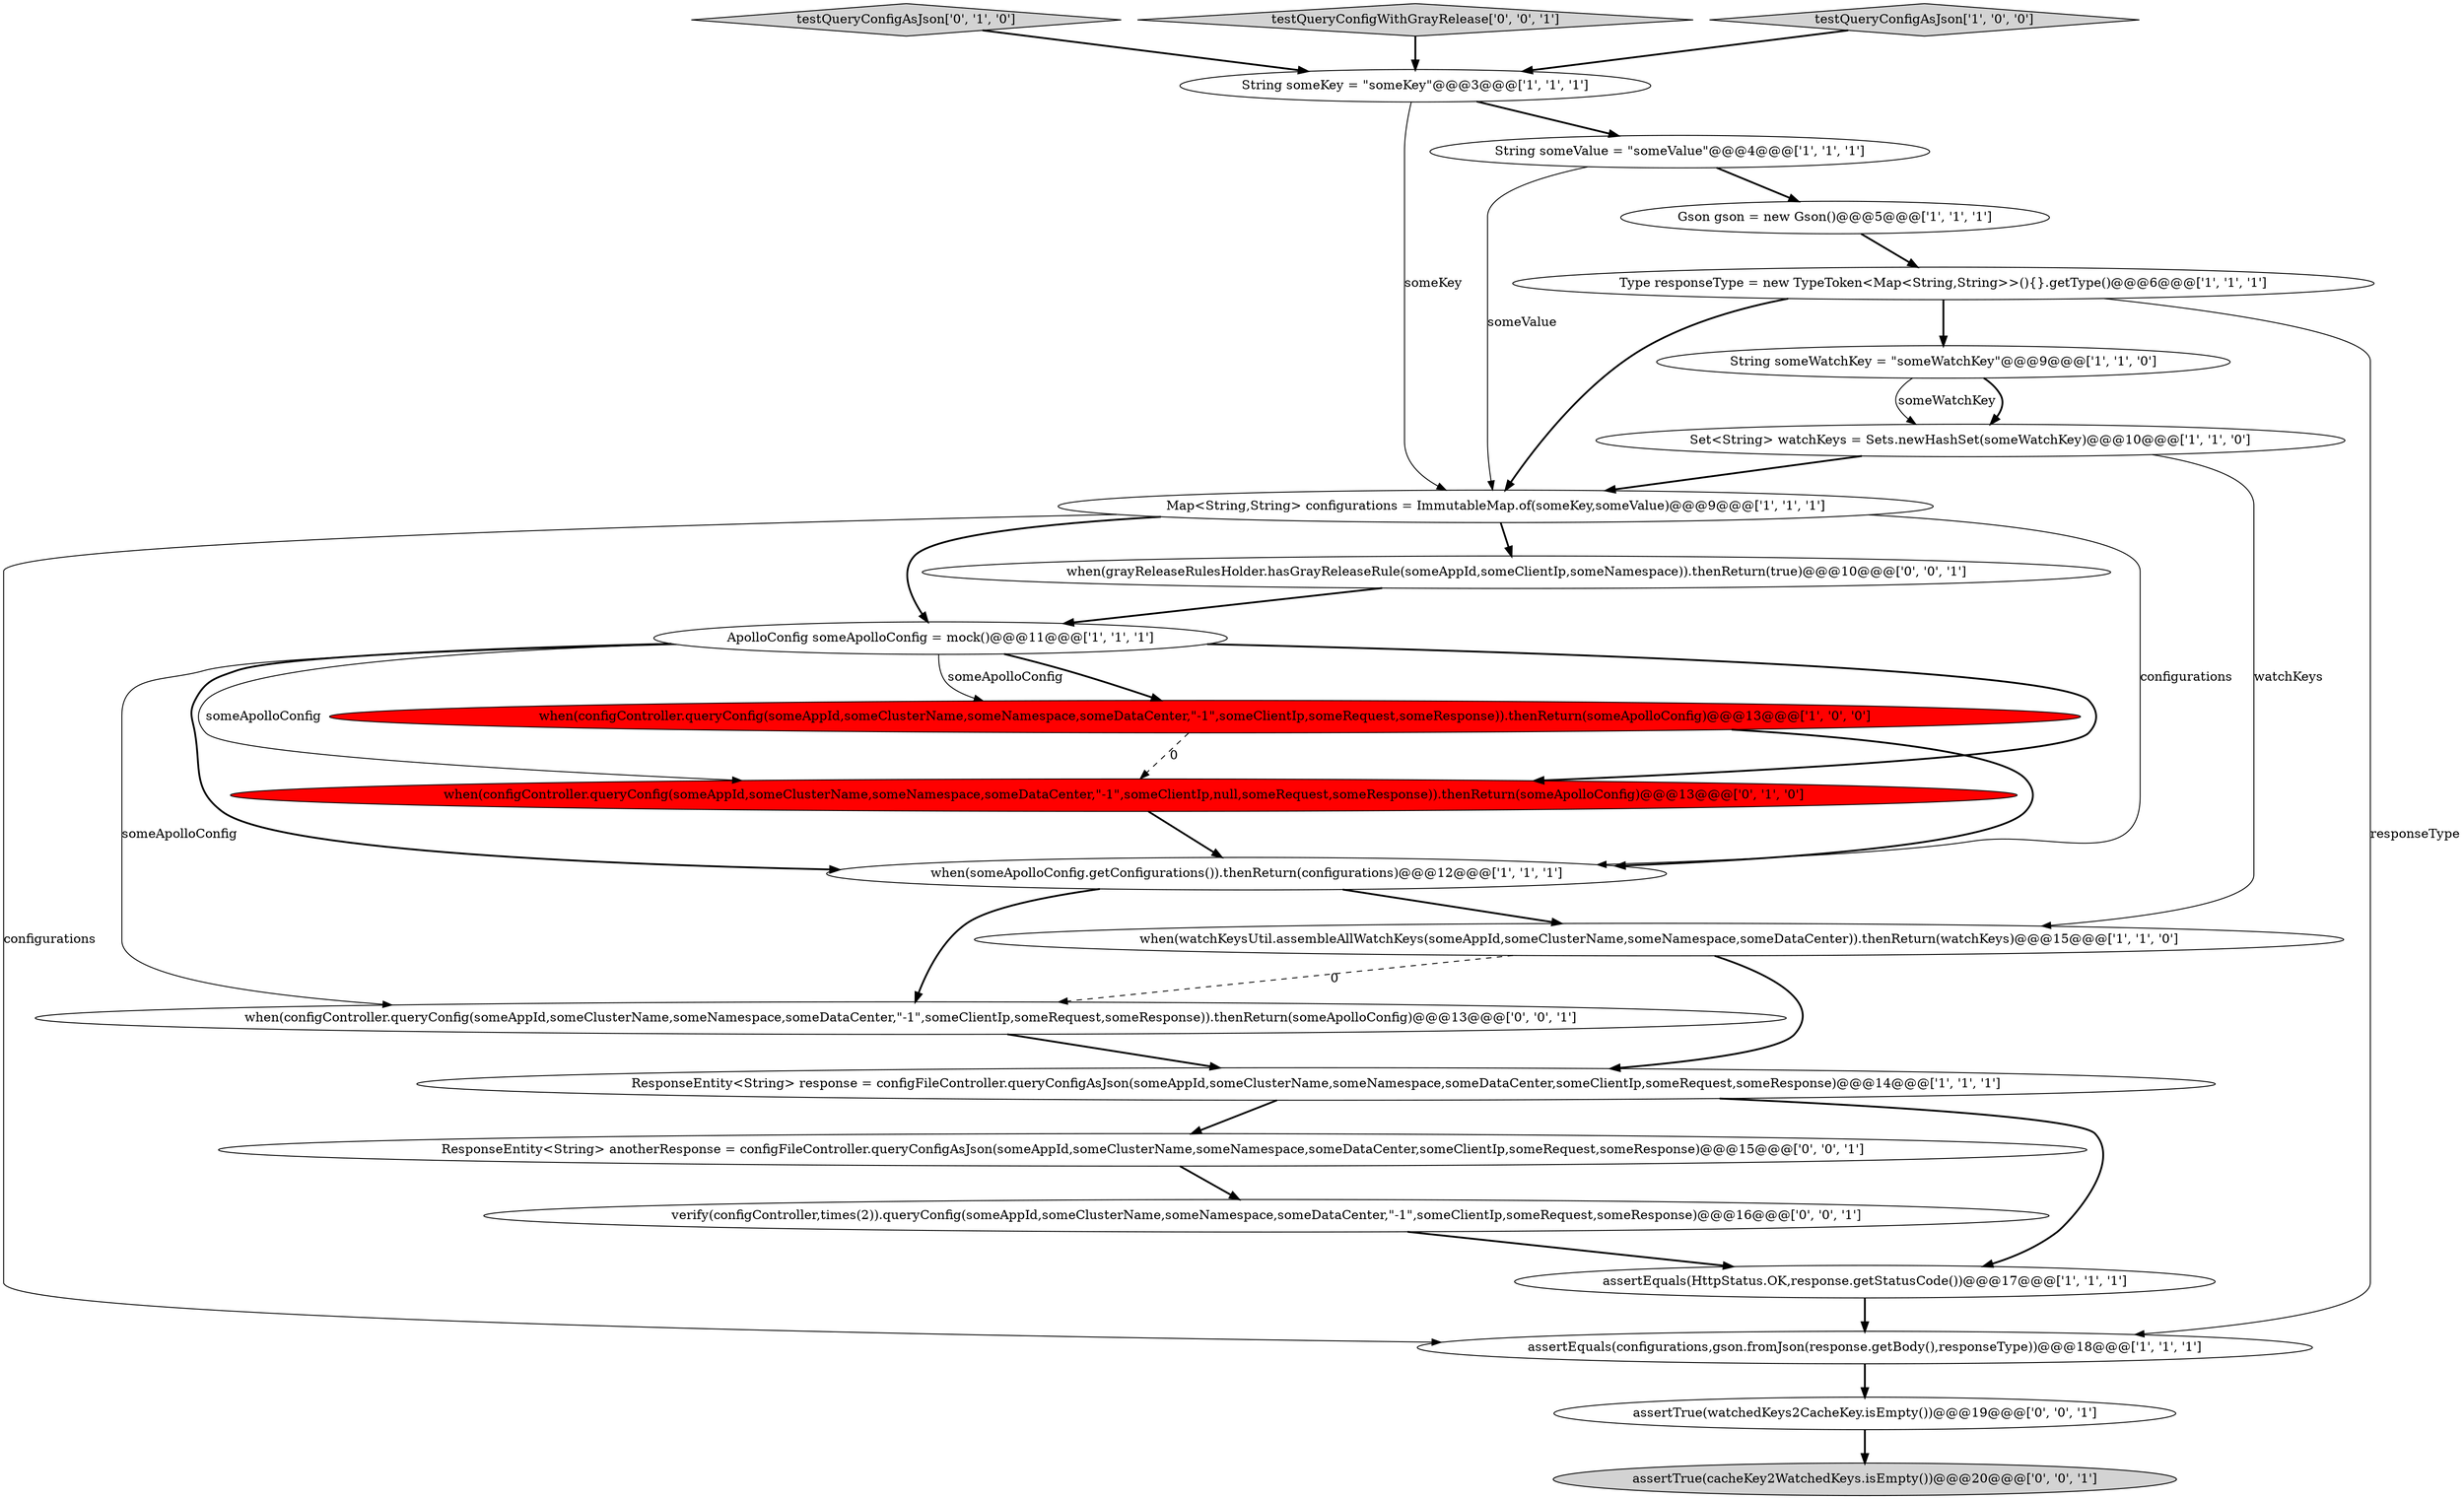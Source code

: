 digraph {
22 [style = filled, label = "assertTrue(cacheKey2WatchedKeys.isEmpty())@@@20@@@['0', '0', '1']", fillcolor = lightgray, shape = ellipse image = "AAA0AAABBB3BBB"];
6 [style = filled, label = "Gson gson = new Gson()@@@5@@@['1', '1', '1']", fillcolor = white, shape = ellipse image = "AAA0AAABBB1BBB"];
18 [style = filled, label = "ResponseEntity<String> anotherResponse = configFileController.queryConfigAsJson(someAppId,someClusterName,someNamespace,someDataCenter,someClientIp,someRequest,someResponse)@@@15@@@['0', '0', '1']", fillcolor = white, shape = ellipse image = "AAA0AAABBB3BBB"];
8 [style = filled, label = "ApolloConfig someApolloConfig = mock()@@@11@@@['1', '1', '1']", fillcolor = white, shape = ellipse image = "AAA0AAABBB1BBB"];
16 [style = filled, label = "testQueryConfigAsJson['0', '1', '0']", fillcolor = lightgray, shape = diamond image = "AAA0AAABBB2BBB"];
0 [style = filled, label = "Type responseType = new TypeToken<Map<String,String>>(){}.getType()@@@6@@@['1', '1', '1']", fillcolor = white, shape = ellipse image = "AAA0AAABBB1BBB"];
1 [style = filled, label = "Map<String,String> configurations = ImmutableMap.of(someKey,someValue)@@@9@@@['1', '1', '1']", fillcolor = white, shape = ellipse image = "AAA0AAABBB1BBB"];
3 [style = filled, label = "Set<String> watchKeys = Sets.newHashSet(someWatchKey)@@@10@@@['1', '1', '0']", fillcolor = white, shape = ellipse image = "AAA0AAABBB1BBB"];
14 [style = filled, label = "String someWatchKey = \"someWatchKey\"@@@9@@@['1', '1', '0']", fillcolor = white, shape = ellipse image = "AAA0AAABBB1BBB"];
15 [style = filled, label = "when(configController.queryConfig(someAppId,someClusterName,someNamespace,someDataCenter,\"-1\",someClientIp,null,someRequest,someResponse)).thenReturn(someApolloConfig)@@@13@@@['0', '1', '0']", fillcolor = red, shape = ellipse image = "AAA1AAABBB2BBB"];
19 [style = filled, label = "when(configController.queryConfig(someAppId,someClusterName,someNamespace,someDataCenter,\"-1\",someClientIp,someRequest,someResponse)).thenReturn(someApolloConfig)@@@13@@@['0', '0', '1']", fillcolor = white, shape = ellipse image = "AAA0AAABBB3BBB"];
7 [style = filled, label = "when(configController.queryConfig(someAppId,someClusterName,someNamespace,someDataCenter,\"-1\",someClientIp,someRequest,someResponse)).thenReturn(someApolloConfig)@@@13@@@['1', '0', '0']", fillcolor = red, shape = ellipse image = "AAA1AAABBB1BBB"];
13 [style = filled, label = "String someKey = \"someKey\"@@@3@@@['1', '1', '1']", fillcolor = white, shape = ellipse image = "AAA0AAABBB1BBB"];
12 [style = filled, label = "assertEquals(configurations,gson.fromJson(response.getBody(),responseType))@@@18@@@['1', '1', '1']", fillcolor = white, shape = ellipse image = "AAA0AAABBB1BBB"];
10 [style = filled, label = "when(watchKeysUtil.assembleAllWatchKeys(someAppId,someClusterName,someNamespace,someDataCenter)).thenReturn(watchKeys)@@@15@@@['1', '1', '0']", fillcolor = white, shape = ellipse image = "AAA0AAABBB1BBB"];
23 [style = filled, label = "testQueryConfigWithGrayRelease['0', '0', '1']", fillcolor = lightgray, shape = diamond image = "AAA0AAABBB3BBB"];
2 [style = filled, label = "testQueryConfigAsJson['1', '0', '0']", fillcolor = lightgray, shape = diamond image = "AAA0AAABBB1BBB"];
9 [style = filled, label = "assertEquals(HttpStatus.OK,response.getStatusCode())@@@17@@@['1', '1', '1']", fillcolor = white, shape = ellipse image = "AAA0AAABBB1BBB"];
17 [style = filled, label = "verify(configController,times(2)).queryConfig(someAppId,someClusterName,someNamespace,someDataCenter,\"-1\",someClientIp,someRequest,someResponse)@@@16@@@['0', '0', '1']", fillcolor = white, shape = ellipse image = "AAA0AAABBB3BBB"];
20 [style = filled, label = "when(grayReleaseRulesHolder.hasGrayReleaseRule(someAppId,someClientIp,someNamespace)).thenReturn(true)@@@10@@@['0', '0', '1']", fillcolor = white, shape = ellipse image = "AAA0AAABBB3BBB"];
4 [style = filled, label = "when(someApolloConfig.getConfigurations()).thenReturn(configurations)@@@12@@@['1', '1', '1']", fillcolor = white, shape = ellipse image = "AAA0AAABBB1BBB"];
5 [style = filled, label = "String someValue = \"someValue\"@@@4@@@['1', '1', '1']", fillcolor = white, shape = ellipse image = "AAA0AAABBB1BBB"];
21 [style = filled, label = "assertTrue(watchedKeys2CacheKey.isEmpty())@@@19@@@['0', '0', '1']", fillcolor = white, shape = ellipse image = "AAA0AAABBB3BBB"];
11 [style = filled, label = "ResponseEntity<String> response = configFileController.queryConfigAsJson(someAppId,someClusterName,someNamespace,someDataCenter,someClientIp,someRequest,someResponse)@@@14@@@['1', '1', '1']", fillcolor = white, shape = ellipse image = "AAA0AAABBB1BBB"];
14->3 [style = bold, label=""];
4->10 [style = bold, label=""];
16->13 [style = bold, label=""];
8->15 [style = solid, label="someApolloConfig"];
1->8 [style = bold, label=""];
8->15 [style = bold, label=""];
3->1 [style = bold, label=""];
3->10 [style = solid, label="watchKeys"];
12->21 [style = bold, label=""];
10->19 [style = dashed, label="0"];
17->9 [style = bold, label=""];
4->19 [style = bold, label=""];
18->17 [style = bold, label=""];
1->20 [style = bold, label=""];
0->12 [style = solid, label="responseType"];
19->11 [style = bold, label=""];
5->1 [style = solid, label="someValue"];
6->0 [style = bold, label=""];
1->12 [style = solid, label="configurations"];
7->4 [style = bold, label=""];
11->9 [style = bold, label=""];
11->18 [style = bold, label=""];
8->7 [style = bold, label=""];
2->13 [style = bold, label=""];
0->14 [style = bold, label=""];
20->8 [style = bold, label=""];
5->6 [style = bold, label=""];
21->22 [style = bold, label=""];
23->13 [style = bold, label=""];
0->1 [style = bold, label=""];
15->4 [style = bold, label=""];
13->5 [style = bold, label=""];
7->15 [style = dashed, label="0"];
1->4 [style = solid, label="configurations"];
14->3 [style = solid, label="someWatchKey"];
9->12 [style = bold, label=""];
8->4 [style = bold, label=""];
13->1 [style = solid, label="someKey"];
8->7 [style = solid, label="someApolloConfig"];
8->19 [style = solid, label="someApolloConfig"];
10->11 [style = bold, label=""];
}
